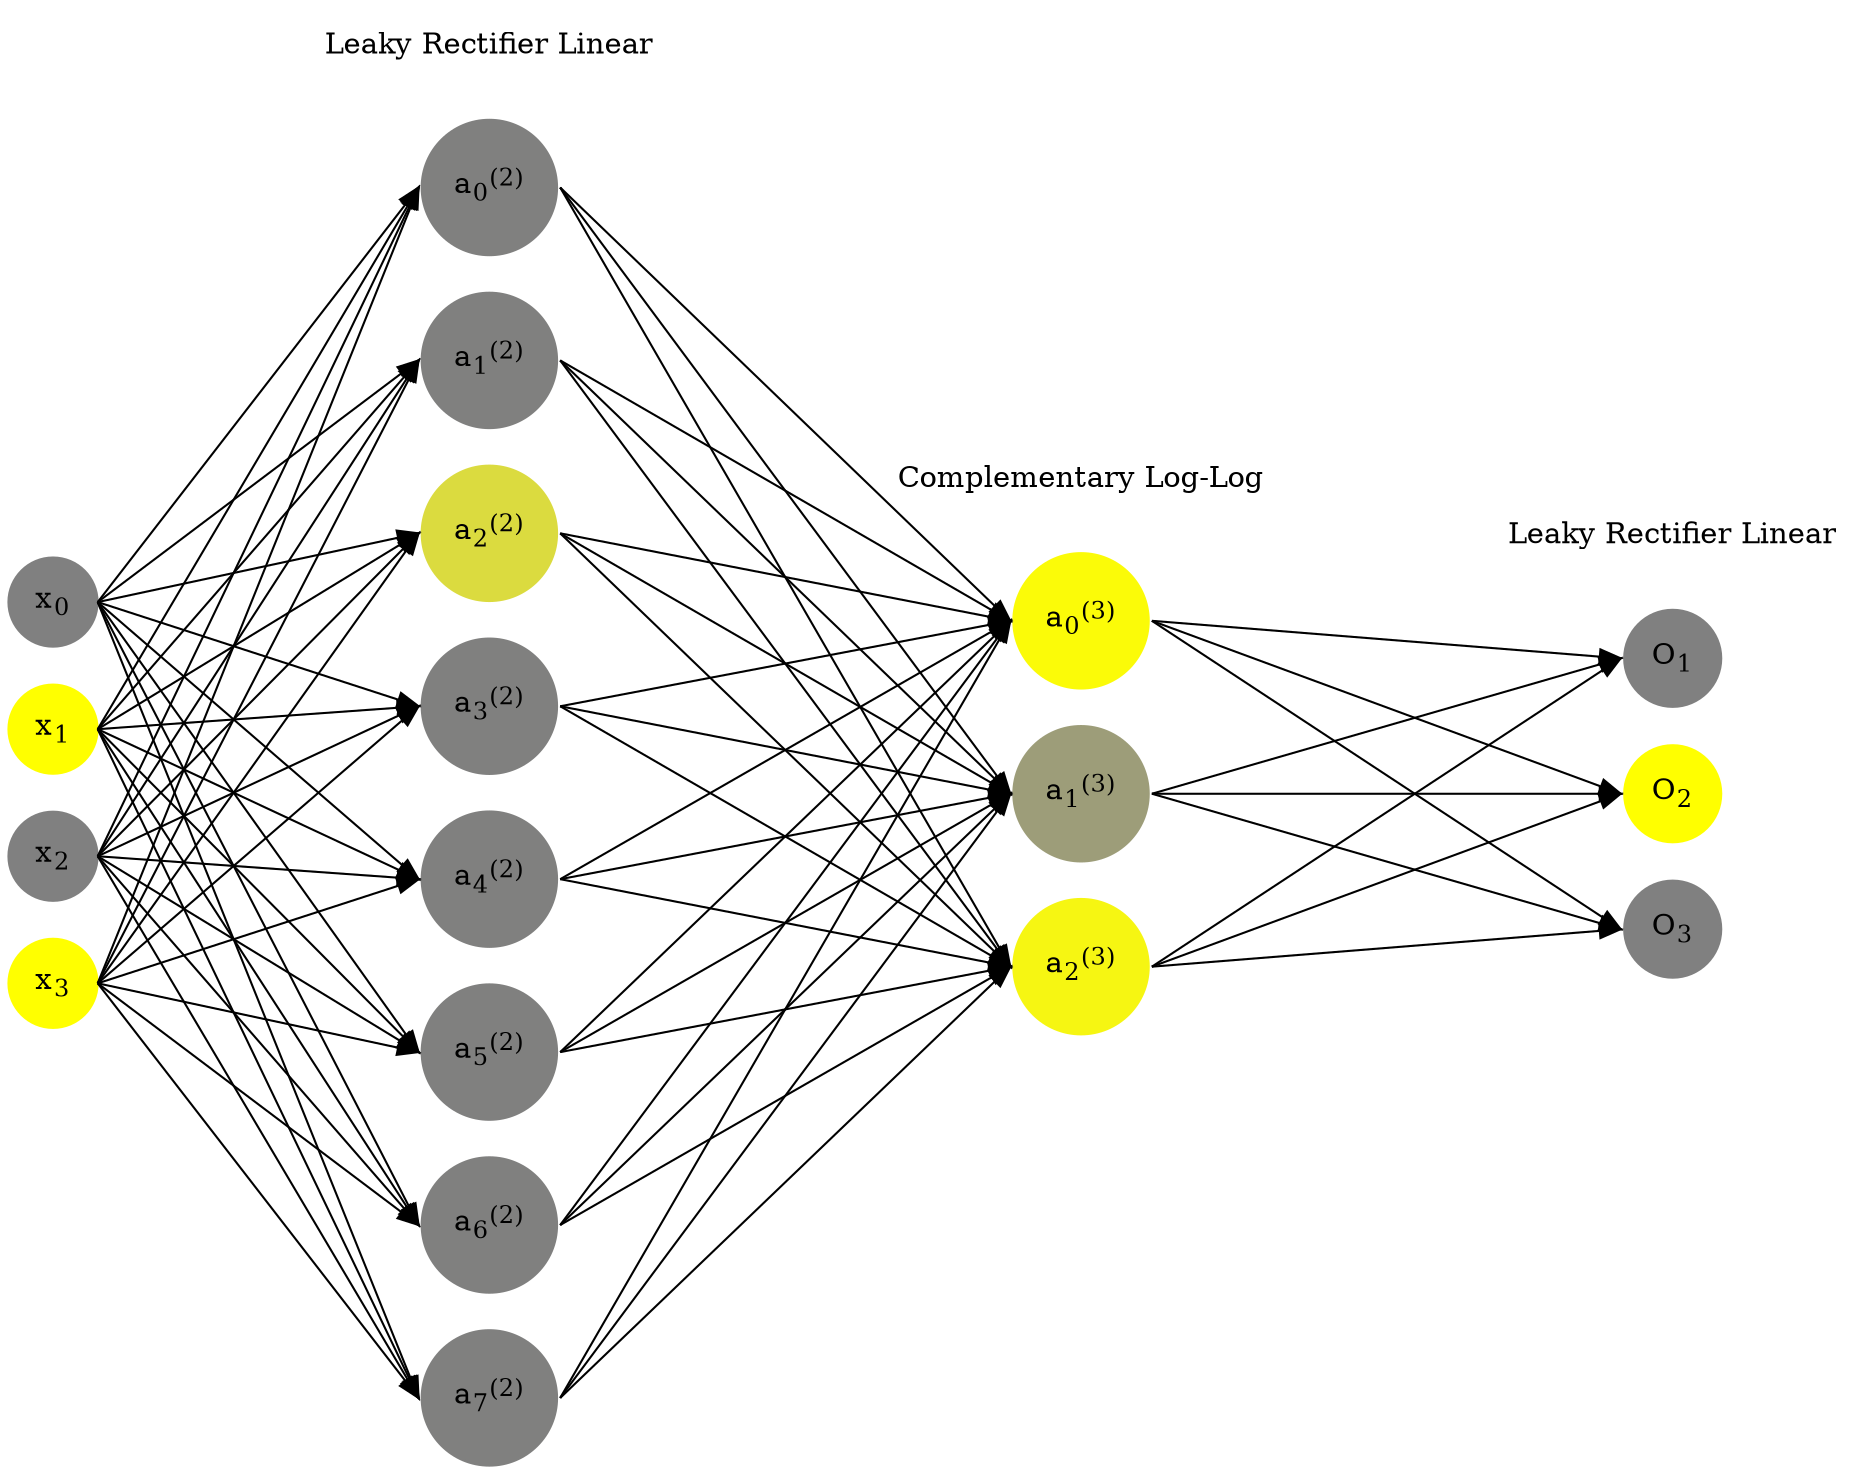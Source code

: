 digraph G {
	rankdir = LR;
	splines=false;
	edge[style=invis];
	ranksep= 1.4;
	{
	node [shape=circle, color="0.1667, 0.0, 0.5", style=filled, fillcolor="0.1667, 0.0, 0.5"];
	x0 [label=<x<sub>0</sub>>];
	}
	{
	node [shape=circle, color="0.1667, 1.0, 1.0", style=filled, fillcolor="0.1667, 1.0, 1.0"];
	x1 [label=<x<sub>1</sub>>];
	}
	{
	node [shape=circle, color="0.1667, 0.0, 0.5", style=filled, fillcolor="0.1667, 0.0, 0.5"];
	x2 [label=<x<sub>2</sub>>];
	}
	{
	node [shape=circle, color="0.1667, 1.0, 1.0", style=filled, fillcolor="0.1667, 1.0, 1.0"];
	x3 [label=<x<sub>3</sub>>];
	}
	{
	node [shape=circle, color="0.1667, 0.002687, 0.501343", style=filled, fillcolor="0.1667, 0.002687, 0.501343"];
	a02 [label=<a<sub>0</sub><sup>(2)</sup>>];
	}
	{
	node [shape=circle, color="0.1667, 0.007079, 0.503539", style=filled, fillcolor="0.1667, 0.007079, 0.503539"];
	a12 [label=<a<sub>1</sub><sup>(2)</sup>>];
	}
	{
	node [shape=circle, color="0.1667, 0.712490, 0.856245", style=filled, fillcolor="0.1667, 0.712490, 0.856245"];
	a22 [label=<a<sub>2</sub><sup>(2)</sup>>];
	}
	{
	node [shape=circle, color="0.1667, 0.002271, 0.501135", style=filled, fillcolor="0.1667, 0.002271, 0.501135"];
	a32 [label=<a<sub>3</sub><sup>(2)</sup>>];
	}
	{
	node [shape=circle, color="0.1667, 0.004346, 0.502173", style=filled, fillcolor="0.1667, 0.004346, 0.502173"];
	a42 [label=<a<sub>4</sub><sup>(2)</sup>>];
	}
	{
	node [shape=circle, color="0.1667, 0.004389, 0.502195", style=filled, fillcolor="0.1667, 0.004389, 0.502195"];
	a52 [label=<a<sub>5</sub><sup>(2)</sup>>];
	}
	{
	node [shape=circle, color="0.1667, 0.003553, 0.501777", style=filled, fillcolor="0.1667, 0.003553, 0.501777"];
	a62 [label=<a<sub>6</sub><sup>(2)</sup>>];
	}
	{
	node [shape=circle, color="0.1667, 0.000174, 0.500087", style=filled, fillcolor="0.1667, 0.000174, 0.500087"];
	a72 [label=<a<sub>7</sub><sup>(2)</sup>>];
	}
	{
	node [shape=circle, color="0.1667, 0.967746, 0.983873", style=filled, fillcolor="0.1667, 0.967746, 0.983873"];
	a03 [label=<a<sub>0</sub><sup>(3)</sup>>];
	}
	{
	node [shape=circle, color="0.1667, 0.233454, 0.616727", style=filled, fillcolor="0.1667, 0.233454, 0.616727"];
	a13 [label=<a<sub>1</sub><sup>(3)</sup>>];
	}
	{
	node [shape=circle, color="0.1667, 0.924692, 0.962346", style=filled, fillcolor="0.1667, 0.924692, 0.962346"];
	a23 [label=<a<sub>2</sub><sup>(3)</sup>>];
	}
	{
	node [shape=circle, color="0.1667, 0.0, 0.5", style=filled, fillcolor="0.1667, 0.0, 0.5"];
	O1 [label=<O<sub>1</sub>>];
	}
	{
	node [shape=circle, color="0.1667, 1.0, 1.0", style=filled, fillcolor="0.1667, 1.0, 1.0"];
	O2 [label=<O<sub>2</sub>>];
	}
	{
	node [shape=circle, color="0.1667, 0.0, 0.5", style=filled, fillcolor="0.1667, 0.0, 0.5"];
	O3 [label=<O<sub>3</sub>>];
	}
	{
	rank=same;
	x0->x1->x2->x3;
	}
	{
	rank=same;
	a02->a12->a22->a32->a42->a52->a62->a72;
	}
	{
	rank=same;
	a03->a13->a23;
	}
	{
	rank=same;
	O1->O2->O3;
	}
	l1 [shape=plaintext,label="Leaky Rectifier Linear"];
	l1->a02;
	{rank=same; l1;a02};
	l2 [shape=plaintext,label="Complementary Log-Log"];
	l2->a03;
	{rank=same; l2;a03};
	l3 [shape=plaintext,label="Leaky Rectifier Linear"];
	l3->O1;
	{rank=same; l3;O1};
edge[style=solid, tailport=e, headport=w];
	{x0;x1;x2;x3} -> {a02;a12;a22;a32;a42;a52;a62;a72};
	{a02;a12;a22;a32;a42;a52;a62;a72} -> {a03;a13;a23};
	{a03;a13;a23} -> {O1,O2,O3};
}